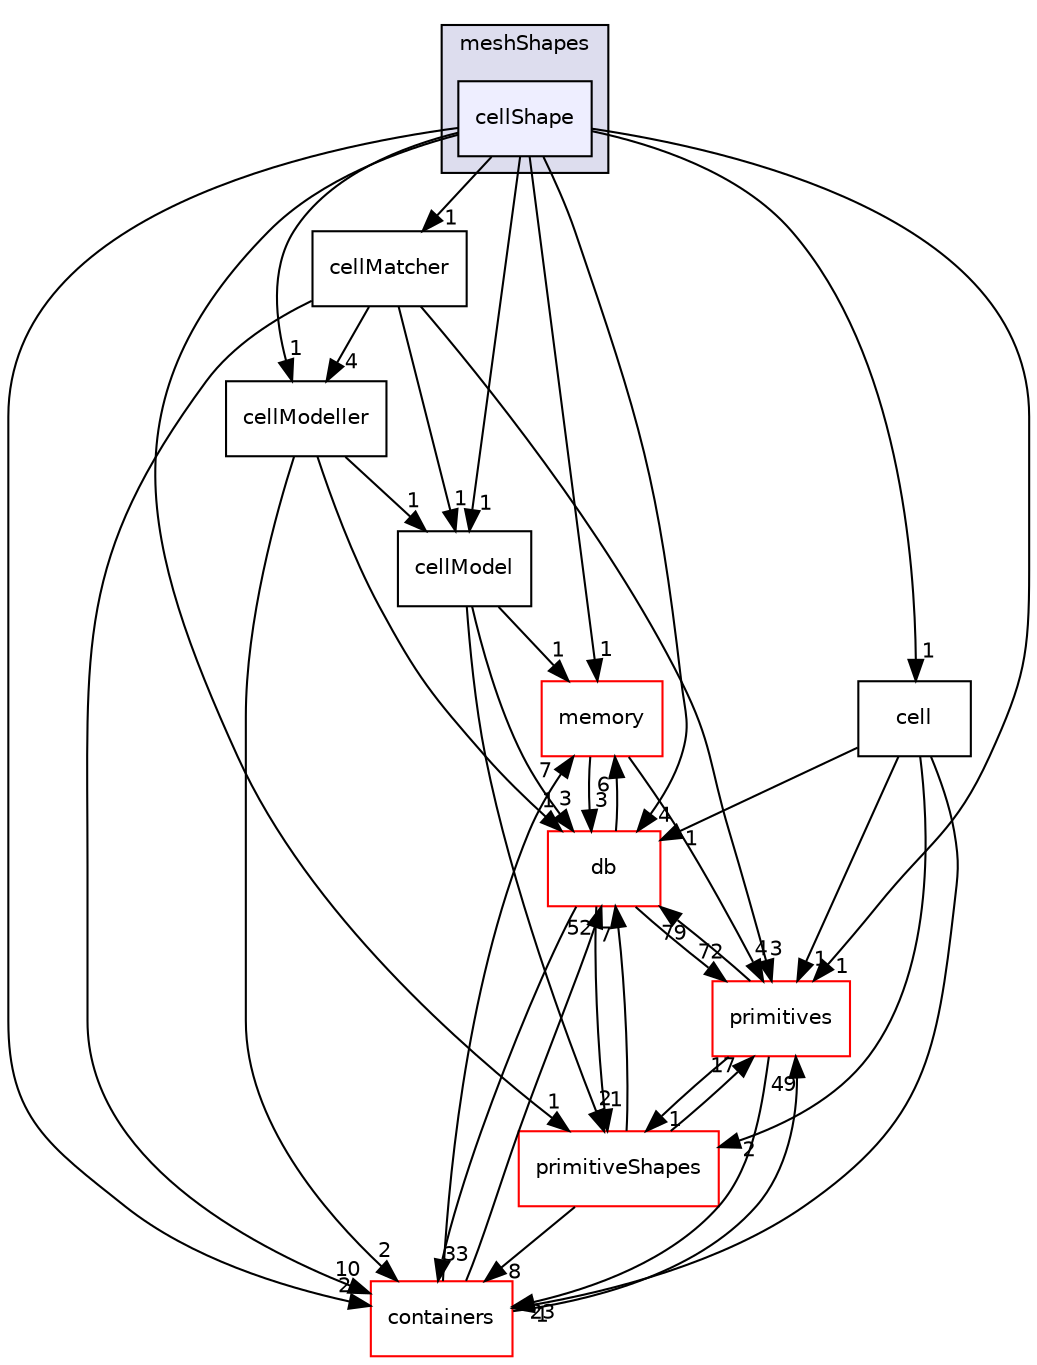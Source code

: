 digraph "src/OpenFOAM/meshes/meshShapes/cellShape" {
  bgcolor=transparent;
  compound=true
  node [ fontsize="10", fontname="Helvetica"];
  edge [ labelfontsize="10", labelfontname="Helvetica"];
  subgraph clusterdir_b8e2732bc99f8fb2a379dad81aa6030e {
    graph [ bgcolor="#ddddee", pencolor="black", label="meshShapes" fontname="Helvetica", fontsize="10", URL="dir_b8e2732bc99f8fb2a379dad81aa6030e.html"]
  dir_4bba408616a9d927d44d484b2a21665f [shape=box, label="cellShape", style="filled", fillcolor="#eeeeff", pencolor="black", URL="dir_4bba408616a9d927d44d484b2a21665f.html"];
  }
  dir_385a22dcc2f7120acb0f1a7a832b3b8d [shape=box label="memory" color="red" URL="dir_385a22dcc2f7120acb0f1a7a832b3b8d.html"];
  dir_98615869478e2807f5197cae1415666c [shape=box label="cellMatcher" URL="dir_98615869478e2807f5197cae1415666c.html"];
  dir_19d0872053bde092be81d7fe3f56cbf7 [shape=box label="containers" color="red" URL="dir_19d0872053bde092be81d7fe3f56cbf7.html"];
  dir_f0875c241e23d39b15d3260f77fbe0f6 [shape=box label="cell" URL="dir_f0875c241e23d39b15d3260f77fbe0f6.html"];
  dir_a4b554e05a9b7345a7b6bd52e5aa8f99 [shape=box label="cellModel" URL="dir_a4b554e05a9b7345a7b6bd52e5aa8f99.html"];
  dir_63c634f7a7cfd679ac26c67fb30fc32f [shape=box label="db" color="red" URL="dir_63c634f7a7cfd679ac26c67fb30fc32f.html"];
  dir_a36ac568b20b0ed2190ed53a491bc296 [shape=box label="primitiveShapes" color="red" URL="dir_a36ac568b20b0ed2190ed53a491bc296.html"];
  dir_3e50f45338116b169052b428016851aa [shape=box label="primitives" color="red" URL="dir_3e50f45338116b169052b428016851aa.html"];
  dir_ffa80f814c3372ef143238e7a04cb1a2 [shape=box label="cellModeller" URL="dir_ffa80f814c3372ef143238e7a04cb1a2.html"];
  dir_4bba408616a9d927d44d484b2a21665f->dir_385a22dcc2f7120acb0f1a7a832b3b8d [headlabel="1", labeldistance=1.5 headhref="dir_002244_002222.html"];
  dir_4bba408616a9d927d44d484b2a21665f->dir_98615869478e2807f5197cae1415666c [headlabel="1", labeldistance=1.5 headhref="dir_002244_002241.html"];
  dir_4bba408616a9d927d44d484b2a21665f->dir_19d0872053bde092be81d7fe3f56cbf7 [headlabel="2", labeldistance=1.5 headhref="dir_002244_001903.html"];
  dir_4bba408616a9d927d44d484b2a21665f->dir_f0875c241e23d39b15d3260f77fbe0f6 [headlabel="1", labeldistance=1.5 headhref="dir_002244_002240.html"];
  dir_4bba408616a9d927d44d484b2a21665f->dir_a4b554e05a9b7345a7b6bd52e5aa8f99 [headlabel="1", labeldistance=1.5 headhref="dir_002244_002242.html"];
  dir_4bba408616a9d927d44d484b2a21665f->dir_63c634f7a7cfd679ac26c67fb30fc32f [headlabel="4", labeldistance=1.5 headhref="dir_002244_001954.html"];
  dir_4bba408616a9d927d44d484b2a21665f->dir_a36ac568b20b0ed2190ed53a491bc296 [headlabel="1", labeldistance=1.5 headhref="dir_002244_002315.html"];
  dir_4bba408616a9d927d44d484b2a21665f->dir_3e50f45338116b169052b428016851aa [headlabel="1", labeldistance=1.5 headhref="dir_002244_002326.html"];
  dir_4bba408616a9d927d44d484b2a21665f->dir_ffa80f814c3372ef143238e7a04cb1a2 [headlabel="1", labeldistance=1.5 headhref="dir_002244_002243.html"];
  dir_385a22dcc2f7120acb0f1a7a832b3b8d->dir_63c634f7a7cfd679ac26c67fb30fc32f [headlabel="3", labeldistance=1.5 headhref="dir_002222_001954.html"];
  dir_385a22dcc2f7120acb0f1a7a832b3b8d->dir_3e50f45338116b169052b428016851aa [headlabel="4", labeldistance=1.5 headhref="dir_002222_002326.html"];
  dir_98615869478e2807f5197cae1415666c->dir_19d0872053bde092be81d7fe3f56cbf7 [headlabel="10", labeldistance=1.5 headhref="dir_002241_001903.html"];
  dir_98615869478e2807f5197cae1415666c->dir_a4b554e05a9b7345a7b6bd52e5aa8f99 [headlabel="1", labeldistance=1.5 headhref="dir_002241_002242.html"];
  dir_98615869478e2807f5197cae1415666c->dir_3e50f45338116b169052b428016851aa [headlabel="3", labeldistance=1.5 headhref="dir_002241_002326.html"];
  dir_98615869478e2807f5197cae1415666c->dir_ffa80f814c3372ef143238e7a04cb1a2 [headlabel="4", labeldistance=1.5 headhref="dir_002241_002243.html"];
  dir_19d0872053bde092be81d7fe3f56cbf7->dir_385a22dcc2f7120acb0f1a7a832b3b8d [headlabel="7", labeldistance=1.5 headhref="dir_001903_002222.html"];
  dir_19d0872053bde092be81d7fe3f56cbf7->dir_63c634f7a7cfd679ac26c67fb30fc32f [headlabel="52", labeldistance=1.5 headhref="dir_001903_001954.html"];
  dir_19d0872053bde092be81d7fe3f56cbf7->dir_3e50f45338116b169052b428016851aa [headlabel="49", labeldistance=1.5 headhref="dir_001903_002326.html"];
  dir_f0875c241e23d39b15d3260f77fbe0f6->dir_19d0872053bde092be81d7fe3f56cbf7 [headlabel="1", labeldistance=1.5 headhref="dir_002240_001903.html"];
  dir_f0875c241e23d39b15d3260f77fbe0f6->dir_63c634f7a7cfd679ac26c67fb30fc32f [headlabel="1", labeldistance=1.5 headhref="dir_002240_001954.html"];
  dir_f0875c241e23d39b15d3260f77fbe0f6->dir_a36ac568b20b0ed2190ed53a491bc296 [headlabel="2", labeldistance=1.5 headhref="dir_002240_002315.html"];
  dir_f0875c241e23d39b15d3260f77fbe0f6->dir_3e50f45338116b169052b428016851aa [headlabel="1", labeldistance=1.5 headhref="dir_002240_002326.html"];
  dir_a4b554e05a9b7345a7b6bd52e5aa8f99->dir_385a22dcc2f7120acb0f1a7a832b3b8d [headlabel="1", labeldistance=1.5 headhref="dir_002242_002222.html"];
  dir_a4b554e05a9b7345a7b6bd52e5aa8f99->dir_63c634f7a7cfd679ac26c67fb30fc32f [headlabel="3", labeldistance=1.5 headhref="dir_002242_001954.html"];
  dir_a4b554e05a9b7345a7b6bd52e5aa8f99->dir_a36ac568b20b0ed2190ed53a491bc296 [headlabel="2", labeldistance=1.5 headhref="dir_002242_002315.html"];
  dir_63c634f7a7cfd679ac26c67fb30fc32f->dir_385a22dcc2f7120acb0f1a7a832b3b8d [headlabel="6", labeldistance=1.5 headhref="dir_001954_002222.html"];
  dir_63c634f7a7cfd679ac26c67fb30fc32f->dir_19d0872053bde092be81d7fe3f56cbf7 [headlabel="33", labeldistance=1.5 headhref="dir_001954_001903.html"];
  dir_63c634f7a7cfd679ac26c67fb30fc32f->dir_a36ac568b20b0ed2190ed53a491bc296 [headlabel="1", labeldistance=1.5 headhref="dir_001954_002315.html"];
  dir_63c634f7a7cfd679ac26c67fb30fc32f->dir_3e50f45338116b169052b428016851aa [headlabel="72", labeldistance=1.5 headhref="dir_001954_002326.html"];
  dir_a36ac568b20b0ed2190ed53a491bc296->dir_19d0872053bde092be81d7fe3f56cbf7 [headlabel="8", labeldistance=1.5 headhref="dir_002315_001903.html"];
  dir_a36ac568b20b0ed2190ed53a491bc296->dir_63c634f7a7cfd679ac26c67fb30fc32f [headlabel="7", labeldistance=1.5 headhref="dir_002315_001954.html"];
  dir_a36ac568b20b0ed2190ed53a491bc296->dir_3e50f45338116b169052b428016851aa [headlabel="17", labeldistance=1.5 headhref="dir_002315_002326.html"];
  dir_3e50f45338116b169052b428016851aa->dir_19d0872053bde092be81d7fe3f56cbf7 [headlabel="23", labeldistance=1.5 headhref="dir_002326_001903.html"];
  dir_3e50f45338116b169052b428016851aa->dir_63c634f7a7cfd679ac26c67fb30fc32f [headlabel="79", labeldistance=1.5 headhref="dir_002326_001954.html"];
  dir_3e50f45338116b169052b428016851aa->dir_a36ac568b20b0ed2190ed53a491bc296 [headlabel="1", labeldistance=1.5 headhref="dir_002326_002315.html"];
  dir_ffa80f814c3372ef143238e7a04cb1a2->dir_19d0872053bde092be81d7fe3f56cbf7 [headlabel="2", labeldistance=1.5 headhref="dir_002243_001903.html"];
  dir_ffa80f814c3372ef143238e7a04cb1a2->dir_a4b554e05a9b7345a7b6bd52e5aa8f99 [headlabel="1", labeldistance=1.5 headhref="dir_002243_002242.html"];
  dir_ffa80f814c3372ef143238e7a04cb1a2->dir_63c634f7a7cfd679ac26c67fb30fc32f [headlabel="1", labeldistance=1.5 headhref="dir_002243_001954.html"];
}
